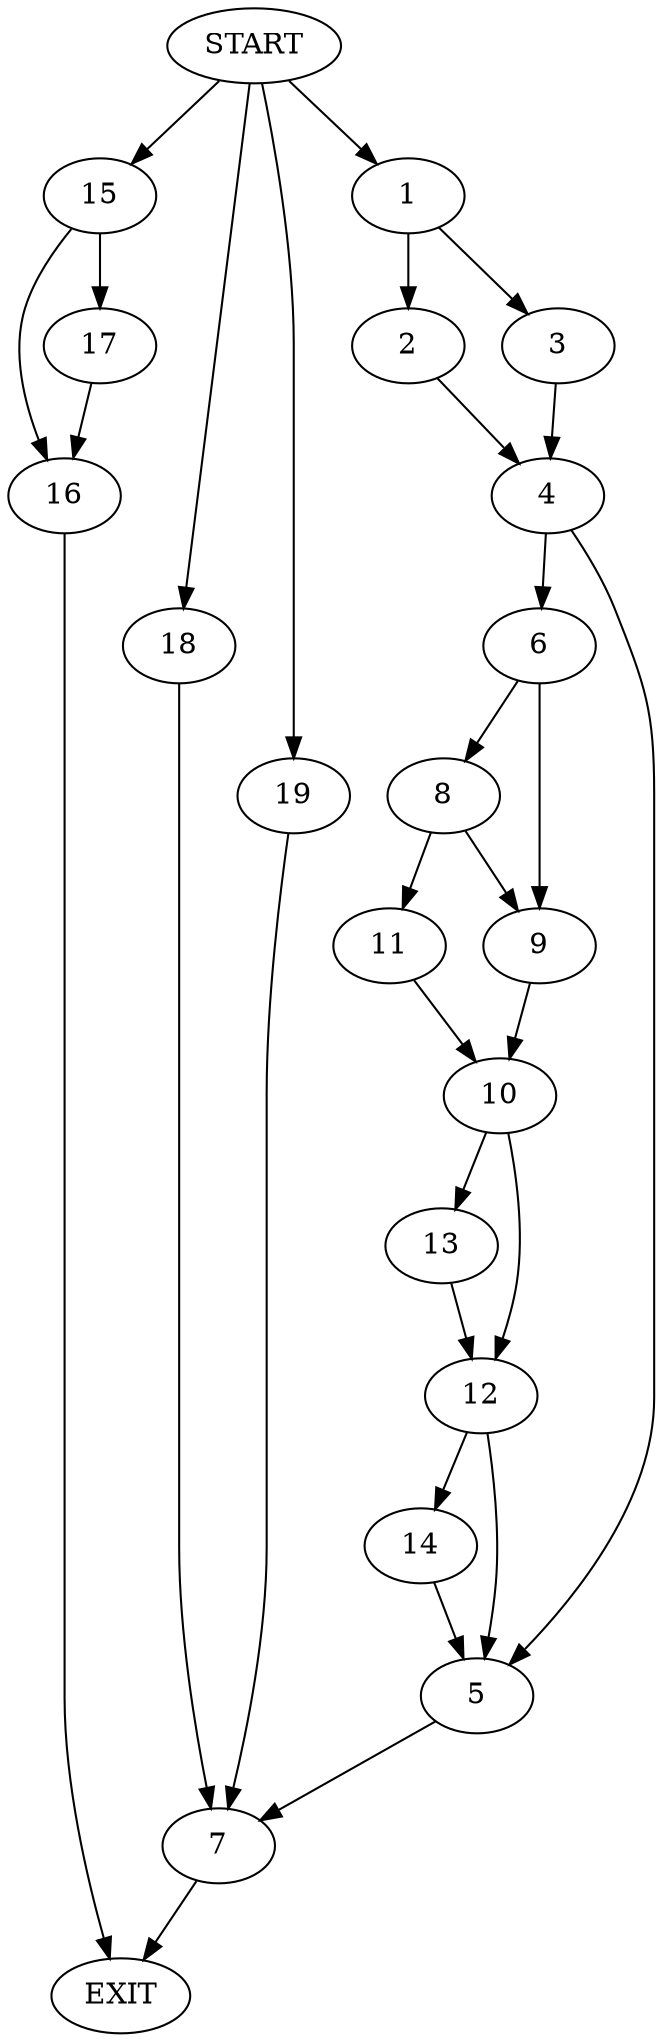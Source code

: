 digraph {
0 [label="START"]
20 [label="EXIT"]
0 -> 1
1 -> 2
1 -> 3
3 -> 4
2 -> 4
4 -> 5
4 -> 6
5 -> 7
6 -> 8
6 -> 9
9 -> 10
8 -> 9
8 -> 11
11 -> 10
10 -> 12
10 -> 13
12 -> 14
12 -> 5
13 -> 12
14 -> 5
0 -> 15
15 -> 16
15 -> 17
16 -> 20
17 -> 16
7 -> 20
0 -> 18
18 -> 7
0 -> 19
19 -> 7
}
